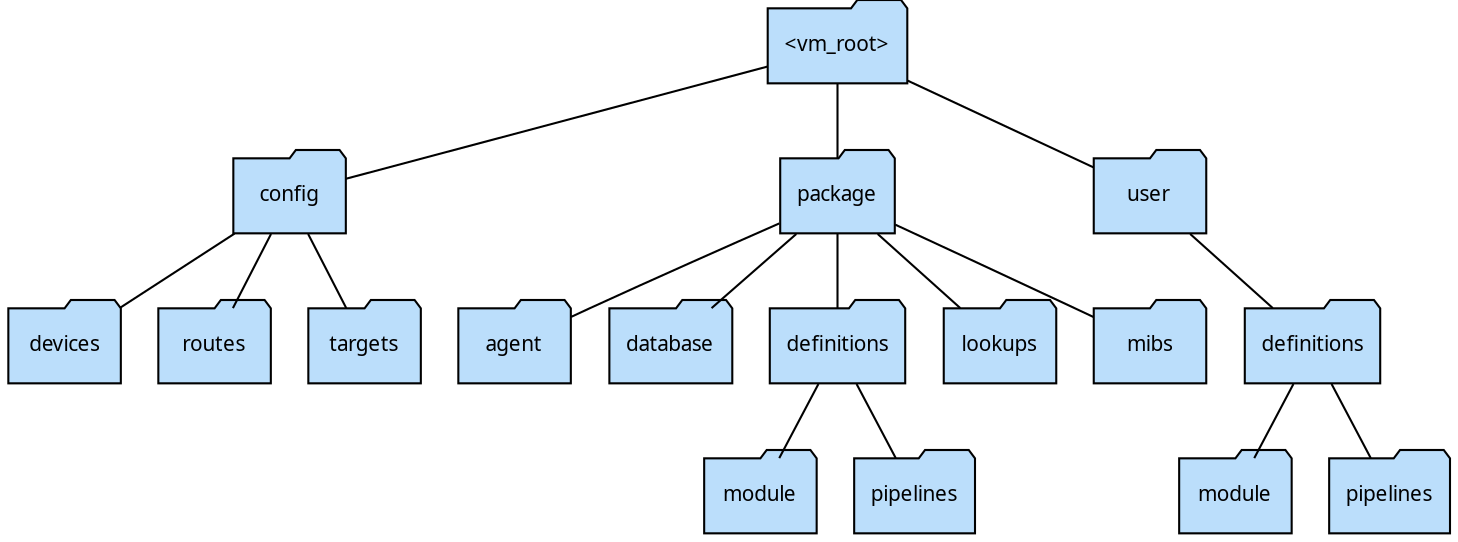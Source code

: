 graph dirTree {
   tooltip="Directory Tree"
   rankdir="TD"

   subgraph folderNode {
      node [shape="folder" style="filled" fillcolor="#bbdefb" fontname="Calibri" fontsize="10"]

      root[label="&lt;vm_root&gt;"]

      config[label="config"]
      devices[label="devices"]
      routes[label="routes"]
      targets[label="targets"]

      package[label="package"]

      agent[label="agent"]
      database[label="database"]      

      packageDefinitions[label="definitions"]
      packageDefinitionsModule[label="module"]
      packageDefinitionsPipelines[label="pipelines"]

      lookups[label="lookups"]
      mibs[label="mibs"]

      user[label="user"]
      userDefinitions[label="definitions"]
      userDefinitionsModule[label="module"]
      userDefinitionsPipelines[label="pipelines"]
   }

   root -- {config package user}
   
   config -- {devices routes targets}
   
   package -- {agent database packageDefinitions lookups mibs}
   packageDefinitions -- {packageDefinitionsModule packageDefinitionsPipelines}
   
   user -- {userDefinitions}
   userDefinitions -- {userDefinitionsModule userDefinitionsPipelines}
}
